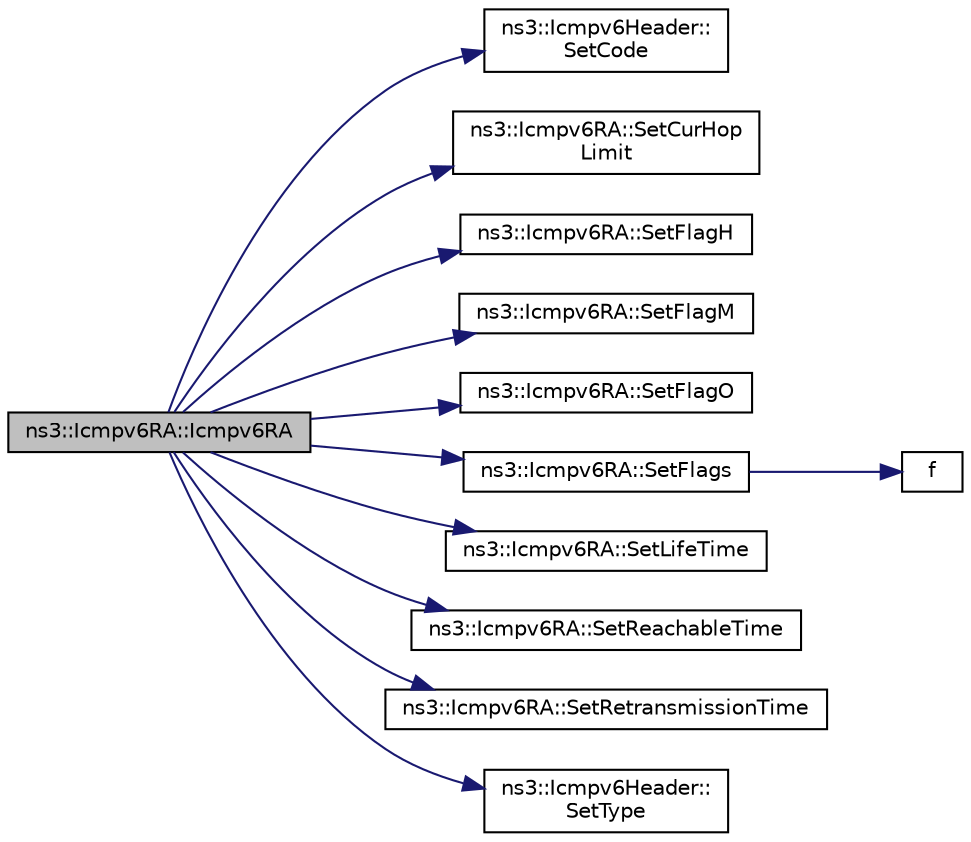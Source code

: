 digraph "ns3::Icmpv6RA::Icmpv6RA"
{
 // LATEX_PDF_SIZE
  edge [fontname="Helvetica",fontsize="10",labelfontname="Helvetica",labelfontsize="10"];
  node [fontname="Helvetica",fontsize="10",shape=record];
  rankdir="LR";
  Node1 [label="ns3::Icmpv6RA::Icmpv6RA",height=0.2,width=0.4,color="black", fillcolor="grey75", style="filled", fontcolor="black",tooltip="Constructor."];
  Node1 -> Node2 [color="midnightblue",fontsize="10",style="solid",fontname="Helvetica"];
  Node2 [label="ns3::Icmpv6Header::\lSetCode",height=0.2,width=0.4,color="black", fillcolor="white", style="filled",URL="$classns3_1_1_icmpv6_header.html#aa08a37a07a6a11973b2603e69d6e859c",tooltip="Set the code field."];
  Node1 -> Node3 [color="midnightblue",fontsize="10",style="solid",fontname="Helvetica"];
  Node3 [label="ns3::Icmpv6RA::SetCurHop\lLimit",height=0.2,width=0.4,color="black", fillcolor="white", style="filled",URL="$classns3_1_1_icmpv6_r_a.html#a5a507ccaa90dde3818a86e7744d7ef46",tooltip="Set the IPv6 maximum number of jumps."];
  Node1 -> Node4 [color="midnightblue",fontsize="10",style="solid",fontname="Helvetica"];
  Node4 [label="ns3::Icmpv6RA::SetFlagH",height=0.2,width=0.4,color="black", fillcolor="white", style="filled",URL="$classns3_1_1_icmpv6_r_a.html#a4c3df0d2356b15dcbb5e003e1774a289",tooltip="Set the H flag."];
  Node1 -> Node5 [color="midnightblue",fontsize="10",style="solid",fontname="Helvetica"];
  Node5 [label="ns3::Icmpv6RA::SetFlagM",height=0.2,width=0.4,color="black", fillcolor="white", style="filled",URL="$classns3_1_1_icmpv6_r_a.html#a60e350a958ac8ddf084ef82120dbdf82",tooltip="Set the M flag."];
  Node1 -> Node6 [color="midnightblue",fontsize="10",style="solid",fontname="Helvetica"];
  Node6 [label="ns3::Icmpv6RA::SetFlagO",height=0.2,width=0.4,color="black", fillcolor="white", style="filled",URL="$classns3_1_1_icmpv6_r_a.html#a5af84e63d720d64e1a43727ecba29f77",tooltip="Set the O flag."];
  Node1 -> Node7 [color="midnightblue",fontsize="10",style="solid",fontname="Helvetica"];
  Node7 [label="ns3::Icmpv6RA::SetFlags",height=0.2,width=0.4,color="black", fillcolor="white", style="filled",URL="$classns3_1_1_icmpv6_r_a.html#a1625da27db1384e8994178cd5ecc8972",tooltip="Setflags."];
  Node7 -> Node8 [color="midnightblue",fontsize="10",style="solid",fontname="Helvetica"];
  Node8 [label="f",height=0.2,width=0.4,color="black", fillcolor="white", style="filled",URL="$80211b_8c.html#ae7ffc1a8f84fa47a0812b2f2b9627132",tooltip=" "];
  Node1 -> Node9 [color="midnightblue",fontsize="10",style="solid",fontname="Helvetica"];
  Node9 [label="ns3::Icmpv6RA::SetLifeTime",height=0.2,width=0.4,color="black", fillcolor="white", style="filled",URL="$classns3_1_1_icmpv6_r_a.html#a103f5d0fefed7ba9adcf96ed92d2c47f",tooltip="Set the node Life time (Neighbor Discovery)."];
  Node1 -> Node10 [color="midnightblue",fontsize="10",style="solid",fontname="Helvetica"];
  Node10 [label="ns3::Icmpv6RA::SetReachableTime",height=0.2,width=0.4,color="black", fillcolor="white", style="filled",URL="$classns3_1_1_icmpv6_r_a.html#a66568d3ab181bd0c187d634d78d91c24",tooltip="Set the node Reachable time (Neighbor Discovery)."];
  Node1 -> Node11 [color="midnightblue",fontsize="10",style="solid",fontname="Helvetica"];
  Node11 [label="ns3::Icmpv6RA::SetRetransmissionTime",height=0.2,width=0.4,color="black", fillcolor="white", style="filled",URL="$classns3_1_1_icmpv6_r_a.html#a4d725d41eded89e8f40f781412adac8a",tooltip="Set the node Retransmission time (Neighbor Discovery)."];
  Node1 -> Node12 [color="midnightblue",fontsize="10",style="solid",fontname="Helvetica"];
  Node12 [label="ns3::Icmpv6Header::\lSetType",height=0.2,width=0.4,color="black", fillcolor="white", style="filled",URL="$classns3_1_1_icmpv6_header.html#acd72c655fc99e3b4399501bd14149c52",tooltip="Set the type."];
}
